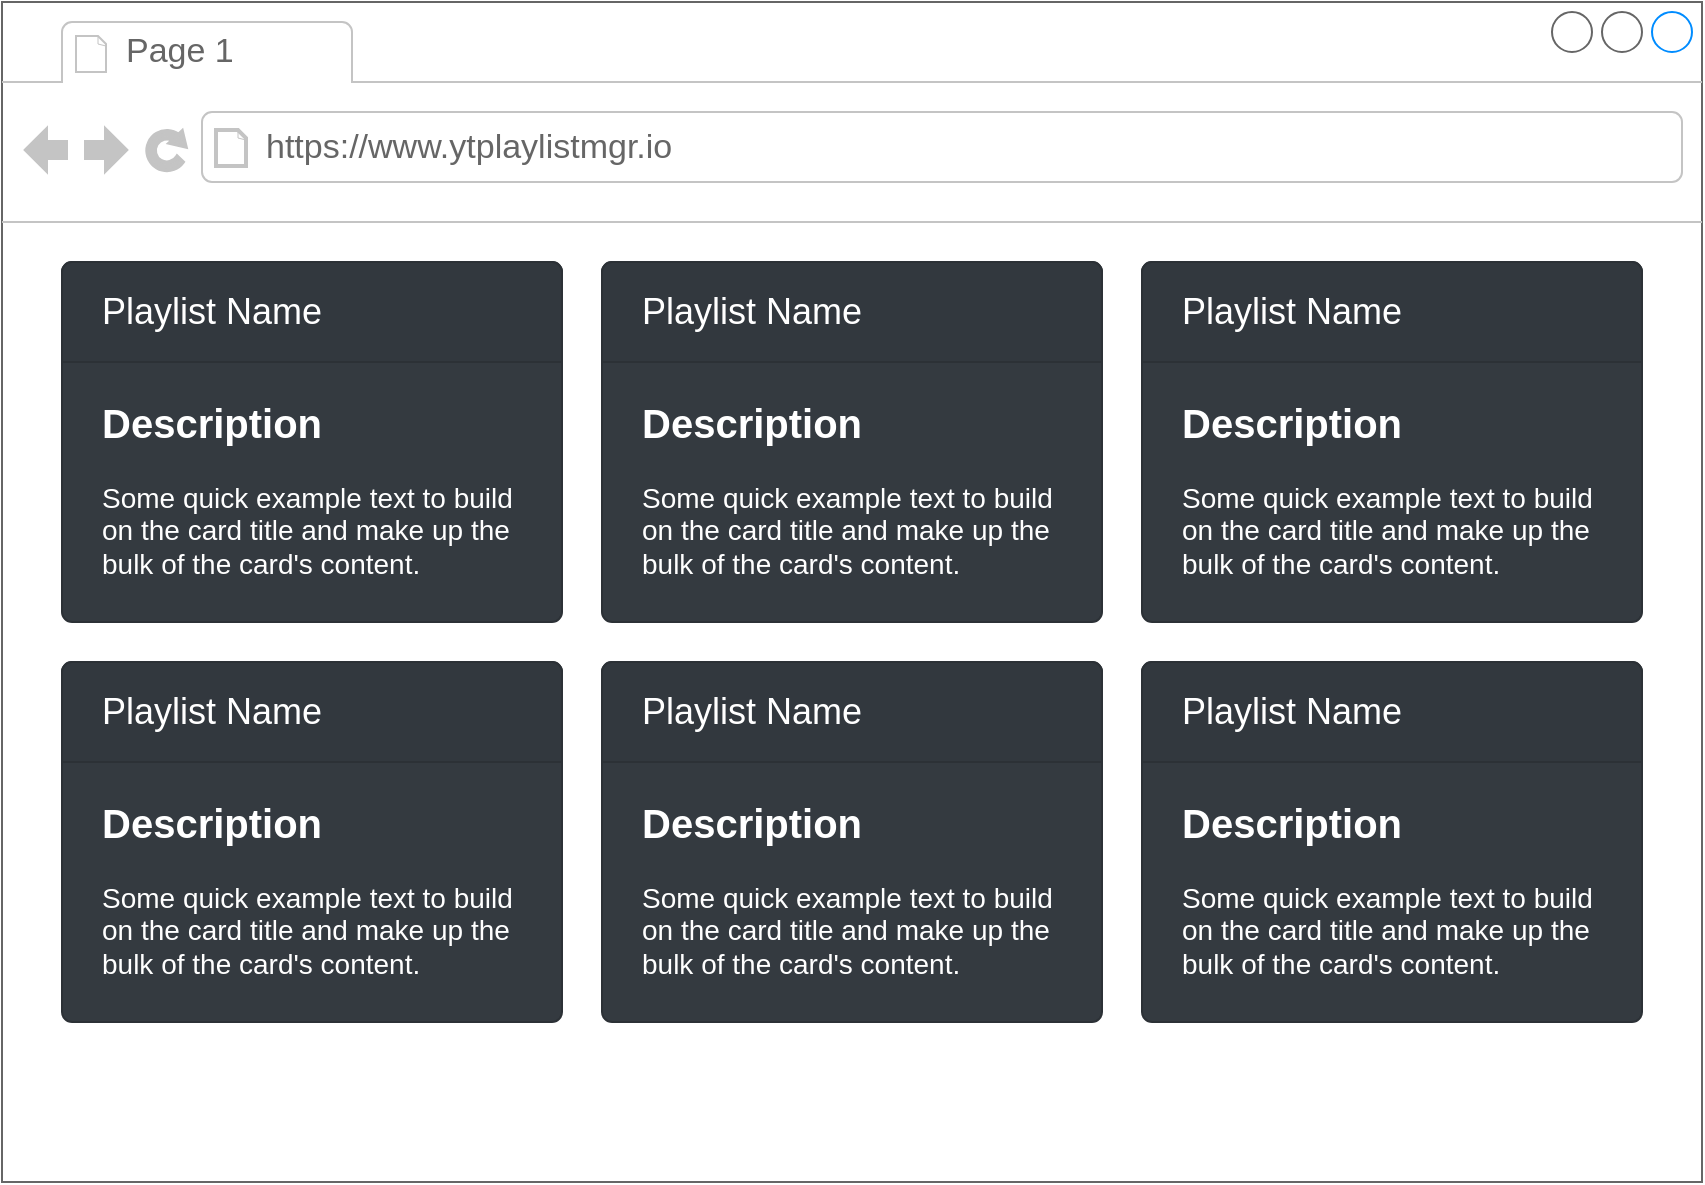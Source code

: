 <mxfile version="13.8.2" type="github">
  <diagram id="iqp9eXAcHO97umSXc52A" name="Page-1">
    <mxGraphModel dx="1796" dy="628" grid="1" gridSize="10" guides="1" tooltips="1" connect="1" arrows="1" fold="1" page="1" pageScale="1" pageWidth="850" pageHeight="1100" math="0" shadow="0">
      <root>
        <mxCell id="0" />
        <mxCell id="1" parent="0" />
        <mxCell id="lJfh0nR1t1O9B2i38x9h-1" value="" style="strokeWidth=1;shadow=0;dashed=0;align=center;html=1;shape=mxgraph.mockup.containers.browserWindow;rSize=0;strokeColor=#666666;strokeColor2=#008cff;strokeColor3=#c4c4c4;mainText=,;recursiveResize=0;" vertex="1" parent="1">
          <mxGeometry x="-10" width="850" height="590" as="geometry" />
        </mxCell>
        <mxCell id="lJfh0nR1t1O9B2i38x9h-2" value="Page 1" style="strokeWidth=1;shadow=0;dashed=0;align=center;html=1;shape=mxgraph.mockup.containers.anchor;fontSize=17;fontColor=#666666;align=left;" vertex="1" parent="lJfh0nR1t1O9B2i38x9h-1">
          <mxGeometry x="60" y="12" width="110" height="26" as="geometry" />
        </mxCell>
        <mxCell id="lJfh0nR1t1O9B2i38x9h-3" value="&lt;div&gt;https://www.ytplaylistmgr.io&lt;/div&gt;" style="strokeWidth=1;shadow=0;dashed=0;align=center;html=1;shape=mxgraph.mockup.containers.anchor;rSize=0;fontSize=17;fontColor=#666666;align=left;" vertex="1" parent="lJfh0nR1t1O9B2i38x9h-1">
          <mxGeometry x="130" y="60" width="250" height="26" as="geometry" />
        </mxCell>
        <mxCell id="lJfh0nR1t1O9B2i38x9h-13" value="&lt;b&gt;&lt;font style=&quot;font-size: 20px&quot;&gt;Description&lt;/font&gt;&lt;/b&gt;&lt;br style=&quot;font-size: 14px&quot;&gt;&lt;br style=&quot;font-size: 14px&quot;&gt;Some quick example text to build on the card title and make up the bulk of the card&#39;s content." style="html=1;shadow=0;dashed=0;shape=mxgraph.bootstrap.rrect;rSize=5;strokeColor=#2C3136;html=1;whiteSpace=wrap;fillColor=#343A40;fontColor=#ffffff;verticalAlign=bottom;align=left;spacing=20;spacingBottom=0;fontSize=14;" vertex="1" parent="lJfh0nR1t1O9B2i38x9h-1">
          <mxGeometry x="30" y="130" width="250" height="180" as="geometry" />
        </mxCell>
        <mxCell id="lJfh0nR1t1O9B2i38x9h-14" value="Playlist Name" style="html=1;shadow=0;dashed=0;shape=mxgraph.bootstrap.topButton;rSize=5;perimeter=none;whiteSpace=wrap;fillColor=#32383E;strokeColor=#2C3136;fontColor=#ffffff;resizeWidth=1;fontSize=18;align=left;spacing=20;" vertex="1" parent="lJfh0nR1t1O9B2i38x9h-13">
          <mxGeometry width="250" height="50" relative="1" as="geometry" />
        </mxCell>
        <mxCell id="lJfh0nR1t1O9B2i38x9h-15" value="&lt;b&gt;&lt;font style=&quot;font-size: 20px&quot;&gt;Description&lt;/font&gt;&lt;/b&gt;&lt;br style=&quot;font-size: 14px&quot;&gt;&lt;br style=&quot;font-size: 14px&quot;&gt;Some quick example text to build on the card title and make up the bulk of the card&#39;s content." style="html=1;shadow=0;dashed=0;shape=mxgraph.bootstrap.rrect;rSize=5;strokeColor=#2C3136;html=1;whiteSpace=wrap;fillColor=#343A40;fontColor=#ffffff;verticalAlign=bottom;align=left;spacing=20;spacingBottom=0;fontSize=14;" vertex="1" parent="lJfh0nR1t1O9B2i38x9h-1">
          <mxGeometry x="300" y="130" width="250" height="180" as="geometry" />
        </mxCell>
        <mxCell id="lJfh0nR1t1O9B2i38x9h-16" value="Playlist Name" style="html=1;shadow=0;dashed=0;shape=mxgraph.bootstrap.topButton;rSize=5;perimeter=none;whiteSpace=wrap;fillColor=#32383E;strokeColor=#2C3136;fontColor=#ffffff;resizeWidth=1;fontSize=18;align=left;spacing=20;" vertex="1" parent="lJfh0nR1t1O9B2i38x9h-15">
          <mxGeometry width="250" height="50" relative="1" as="geometry" />
        </mxCell>
        <mxCell id="lJfh0nR1t1O9B2i38x9h-17" value="&lt;b&gt;&lt;font style=&quot;font-size: 20px&quot;&gt;Description&lt;/font&gt;&lt;/b&gt;&lt;br style=&quot;font-size: 14px&quot;&gt;&lt;br style=&quot;font-size: 14px&quot;&gt;Some quick example text to build on the card title and make up the bulk of the card&#39;s content." style="html=1;shadow=0;dashed=0;shape=mxgraph.bootstrap.rrect;rSize=5;strokeColor=#2C3136;html=1;whiteSpace=wrap;fillColor=#343A40;fontColor=#ffffff;verticalAlign=bottom;align=left;spacing=20;spacingBottom=0;fontSize=14;" vertex="1" parent="lJfh0nR1t1O9B2i38x9h-1">
          <mxGeometry x="570" y="130" width="250" height="180" as="geometry" />
        </mxCell>
        <mxCell id="lJfh0nR1t1O9B2i38x9h-18" value="Playlist Name" style="html=1;shadow=0;dashed=0;shape=mxgraph.bootstrap.topButton;rSize=5;perimeter=none;whiteSpace=wrap;fillColor=#32383E;strokeColor=#2C3136;fontColor=#ffffff;resizeWidth=1;fontSize=18;align=left;spacing=20;" vertex="1" parent="lJfh0nR1t1O9B2i38x9h-17">
          <mxGeometry width="250" height="50" relative="1" as="geometry" />
        </mxCell>
        <mxCell id="lJfh0nR1t1O9B2i38x9h-19" value="&lt;b&gt;&lt;font style=&quot;font-size: 20px&quot;&gt;Description&lt;/font&gt;&lt;/b&gt;&lt;br style=&quot;font-size: 14px&quot;&gt;&lt;br style=&quot;font-size: 14px&quot;&gt;Some quick example text to build on the card title and make up the bulk of the card&#39;s content." style="html=1;shadow=0;dashed=0;shape=mxgraph.bootstrap.rrect;rSize=5;strokeColor=#2C3136;html=1;whiteSpace=wrap;fillColor=#343A40;fontColor=#ffffff;verticalAlign=bottom;align=left;spacing=20;spacingBottom=0;fontSize=14;" vertex="1" parent="lJfh0nR1t1O9B2i38x9h-1">
          <mxGeometry x="30" y="330" width="250" height="180" as="geometry" />
        </mxCell>
        <mxCell id="lJfh0nR1t1O9B2i38x9h-20" value="Playlist Name" style="html=1;shadow=0;dashed=0;shape=mxgraph.bootstrap.topButton;rSize=5;perimeter=none;whiteSpace=wrap;fillColor=#32383E;strokeColor=#2C3136;fontColor=#ffffff;resizeWidth=1;fontSize=18;align=left;spacing=20;" vertex="1" parent="lJfh0nR1t1O9B2i38x9h-19">
          <mxGeometry width="250" height="50" relative="1" as="geometry" />
        </mxCell>
        <mxCell id="lJfh0nR1t1O9B2i38x9h-21" value="&lt;b&gt;&lt;font style=&quot;font-size: 20px&quot;&gt;Description&lt;/font&gt;&lt;/b&gt;&lt;br style=&quot;font-size: 14px&quot;&gt;&lt;br style=&quot;font-size: 14px&quot;&gt;Some quick example text to build on the card title and make up the bulk of the card&#39;s content." style="html=1;shadow=0;dashed=0;shape=mxgraph.bootstrap.rrect;rSize=5;strokeColor=#2C3136;html=1;whiteSpace=wrap;fillColor=#343A40;fontColor=#ffffff;verticalAlign=bottom;align=left;spacing=20;spacingBottom=0;fontSize=14;" vertex="1" parent="lJfh0nR1t1O9B2i38x9h-1">
          <mxGeometry x="300" y="330" width="250" height="180" as="geometry" />
        </mxCell>
        <mxCell id="lJfh0nR1t1O9B2i38x9h-22" value="Playlist Name" style="html=1;shadow=0;dashed=0;shape=mxgraph.bootstrap.topButton;rSize=5;perimeter=none;whiteSpace=wrap;fillColor=#32383E;strokeColor=#2C3136;fontColor=#ffffff;resizeWidth=1;fontSize=18;align=left;spacing=20;" vertex="1" parent="lJfh0nR1t1O9B2i38x9h-21">
          <mxGeometry width="250" height="50" relative="1" as="geometry" />
        </mxCell>
        <mxCell id="lJfh0nR1t1O9B2i38x9h-23" value="&lt;b&gt;&lt;font style=&quot;font-size: 20px&quot;&gt;Description&lt;/font&gt;&lt;/b&gt;&lt;br style=&quot;font-size: 14px&quot;&gt;&lt;br style=&quot;font-size: 14px&quot;&gt;Some quick example text to build on the card title and make up the bulk of the card&#39;s content." style="html=1;shadow=0;dashed=0;shape=mxgraph.bootstrap.rrect;rSize=5;strokeColor=#2C3136;html=1;whiteSpace=wrap;fillColor=#343A40;fontColor=#ffffff;verticalAlign=bottom;align=left;spacing=20;spacingBottom=0;fontSize=14;" vertex="1" parent="lJfh0nR1t1O9B2i38x9h-1">
          <mxGeometry x="570" y="330" width="250" height="180" as="geometry" />
        </mxCell>
        <mxCell id="lJfh0nR1t1O9B2i38x9h-24" value="Playlist Name" style="html=1;shadow=0;dashed=0;shape=mxgraph.bootstrap.topButton;rSize=5;perimeter=none;whiteSpace=wrap;fillColor=#32383E;strokeColor=#2C3136;fontColor=#ffffff;resizeWidth=1;fontSize=18;align=left;spacing=20;" vertex="1" parent="lJfh0nR1t1O9B2i38x9h-23">
          <mxGeometry width="250" height="50" relative="1" as="geometry" />
        </mxCell>
      </root>
    </mxGraphModel>
  </diagram>
</mxfile>
